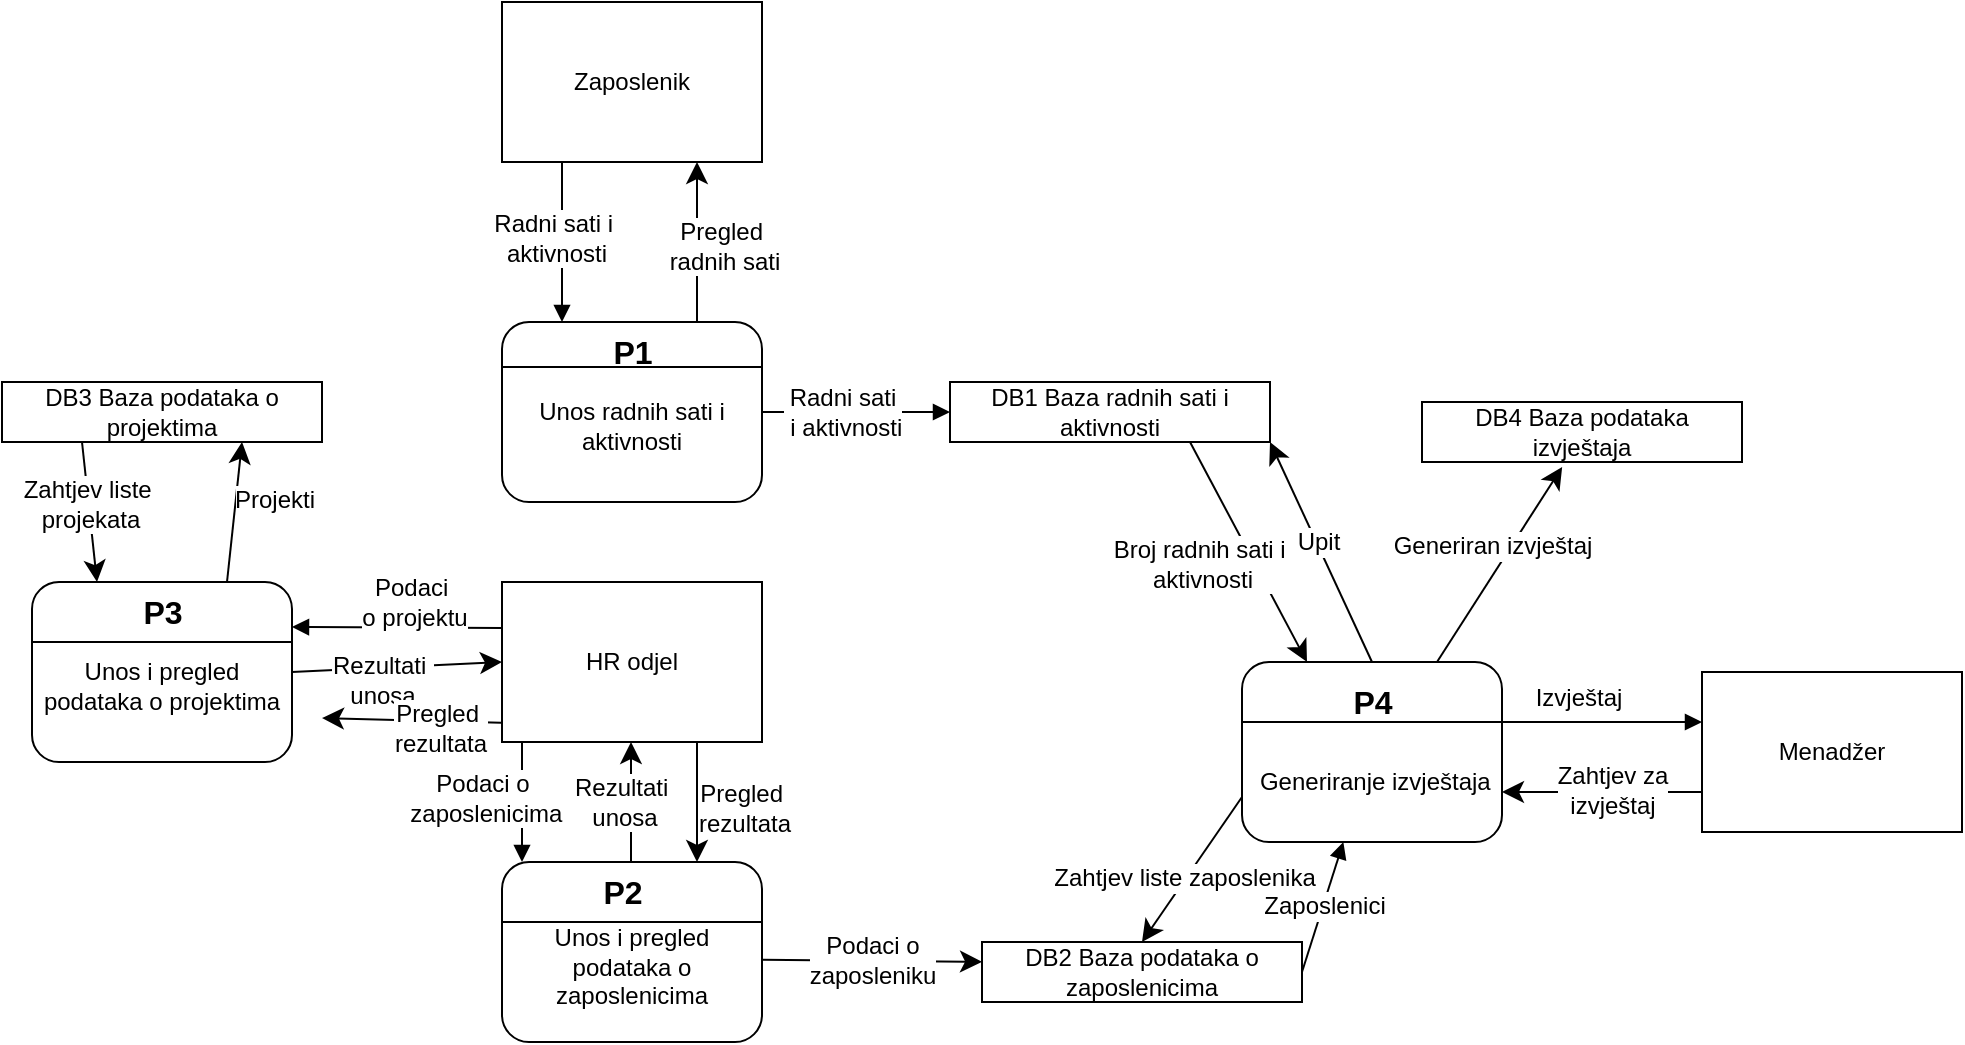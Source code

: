 <mxfile version="24.6.2" type="device">
  <diagram name="Page-1" id="miL9ahDKP_SdMZ3NeT0o">
    <mxGraphModel dx="556" dy="476" grid="1" gridSize="10" guides="1" tooltips="1" connect="1" arrows="1" fold="1" page="1" pageScale="1" pageWidth="1169" pageHeight="827" math="0" shadow="0">
      <root>
        <mxCell id="0" />
        <mxCell id="1" parent="0" />
        <mxCell id="2" value="Zaposlenik" style="rounded=0;whiteSpace=wrap;html=1;" parent="1" vertex="1">
          <mxGeometry x="400" y="80" width="130" height="80" as="geometry" />
        </mxCell>
        <mxCell id="6T_XoxqwyEMNl90P7o1k-63" style="edgeStyle=none;curved=1;rounded=0;orthogonalLoop=1;jettySize=auto;html=1;exitX=0.75;exitY=0;exitDx=0;exitDy=0;entryX=0.75;entryY=1;entryDx=0;entryDy=0;fontSize=12;startSize=8;endSize=8;" parent="1" source="3" target="2" edge="1">
          <mxGeometry relative="1" as="geometry" />
        </mxCell>
        <mxCell id="6T_XoxqwyEMNl90P7o1k-83" value="Pregled&amp;nbsp;&lt;div&gt;radnih sati&lt;/div&gt;" style="edgeLabel;html=1;align=center;verticalAlign=middle;resizable=0;points=[];fontSize=12;" parent="6T_XoxqwyEMNl90P7o1k-63" vertex="1" connectable="0">
          <mxGeometry x="-0.05" y="1" relative="1" as="geometry">
            <mxPoint x="14" as="offset" />
          </mxGeometry>
        </mxCell>
        <mxCell id="3" value="&lt;div&gt;&lt;br&gt;&lt;/div&gt;Unos radnih sati i aktivnosti" style="rounded=1;whiteSpace=wrap;html=1;" parent="1" vertex="1">
          <mxGeometry x="400" y="240" width="130" height="90" as="geometry" />
        </mxCell>
        <mxCell id="6T_XoxqwyEMNl90P7o1k-79" style="edgeStyle=none;curved=1;rounded=0;orthogonalLoop=1;jettySize=auto;html=1;exitX=0.75;exitY=1;exitDx=0;exitDy=0;entryX=0.25;entryY=0;entryDx=0;entryDy=0;fontSize=12;startSize=8;endSize=8;" parent="1" source="4" target="10" edge="1">
          <mxGeometry relative="1" as="geometry" />
        </mxCell>
        <mxCell id="6T_XoxqwyEMNl90P7o1k-81" value="Broj radnih sati i&amp;nbsp;&lt;div&gt;aktivnosti&lt;/div&gt;" style="edgeLabel;html=1;align=center;verticalAlign=middle;resizable=0;points=[];fontSize=12;" parent="6T_XoxqwyEMNl90P7o1k-79" vertex="1" connectable="0">
          <mxGeometry x="0.079" y="-4" relative="1" as="geometry">
            <mxPoint x="-22" as="offset" />
          </mxGeometry>
        </mxCell>
        <mxCell id="4" value="DB1 Baza radnih sati i aktivnosti" style="rounded=0;whiteSpace=wrap;html=1;" parent="1" vertex="1">
          <mxGeometry x="624" y="270" width="160" height="30" as="geometry" />
        </mxCell>
        <mxCell id="6T_XoxqwyEMNl90P7o1k-60" value="&lt;div&gt;Podaci o &lt;br&gt;zaposleniku&lt;/div&gt;" style="edgeStyle=none;curved=1;rounded=0;orthogonalLoop=1;jettySize=auto;html=1;entryX=0;entryY=0.33;entryDx=0;entryDy=0;fontSize=12;startSize=8;endSize=8;exitX=1.002;exitY=0.543;exitDx=0;exitDy=0;exitPerimeter=0;entryPerimeter=0;" parent="1" source="8" target="6T_XoxqwyEMNl90P7o1k-58" edge="1">
          <mxGeometry relative="1" as="geometry" />
        </mxCell>
        <mxCell id="6T_XoxqwyEMNl90P7o1k-64" style="edgeStyle=none;curved=1;rounded=0;orthogonalLoop=1;jettySize=auto;html=1;exitX=0.75;exitY=0;exitDx=0;exitDy=0;entryX=0.75;entryY=1;entryDx=0;entryDy=0;fontSize=12;startSize=8;endSize=8;" parent="1" edge="1">
          <mxGeometry relative="1" as="geometry">
            <mxPoint x="464.5" y="510" as="sourcePoint" />
            <mxPoint x="464.5" y="450" as="targetPoint" />
          </mxGeometry>
        </mxCell>
        <mxCell id="6T_XoxqwyEMNl90P7o1k-71" value="Rezultati&amp;nbsp;&lt;div&gt;unosa&lt;/div&gt;" style="edgeLabel;html=1;align=center;verticalAlign=middle;resizable=0;points=[];fontSize=12;" parent="6T_XoxqwyEMNl90P7o1k-64" vertex="1" connectable="0">
          <mxGeometry x="0.028" y="-5" relative="1" as="geometry">
            <mxPoint x="-9" y="1" as="offset" />
          </mxGeometry>
        </mxCell>
        <mxCell id="8" value="&amp;nbsp;&lt;div&gt;Unos i pregled podataka o zaposlenicima&lt;/div&gt;" style="rounded=1;whiteSpace=wrap;html=1;" parent="1" vertex="1">
          <mxGeometry x="400" y="510" width="130" height="90" as="geometry" />
        </mxCell>
        <mxCell id="6T_XoxqwyEMNl90P7o1k-78" style="edgeStyle=none;curved=1;rounded=0;orthogonalLoop=1;jettySize=auto;html=1;exitX=0.5;exitY=0;exitDx=0;exitDy=0;entryX=1;entryY=1;entryDx=0;entryDy=0;fontSize=12;startSize=8;endSize=8;" parent="1" source="10" target="4" edge="1">
          <mxGeometry relative="1" as="geometry" />
        </mxCell>
        <mxCell id="6T_XoxqwyEMNl90P7o1k-80" value="Upit" style="edgeLabel;html=1;align=center;verticalAlign=middle;resizable=0;points=[];fontSize=12;" parent="6T_XoxqwyEMNl90P7o1k-78" vertex="1" connectable="0">
          <mxGeometry x="0.09" y="-1" relative="1" as="geometry">
            <mxPoint as="offset" />
          </mxGeometry>
        </mxCell>
        <mxCell id="6T_XoxqwyEMNl90P7o1k-85" style="edgeStyle=none;curved=1;rounded=0;orthogonalLoop=1;jettySize=auto;html=1;exitX=0;exitY=0.75;exitDx=0;exitDy=0;entryX=0.5;entryY=0;entryDx=0;entryDy=0;fontSize=12;startSize=8;endSize=8;" parent="1" source="10" target="6T_XoxqwyEMNl90P7o1k-58" edge="1">
          <mxGeometry relative="1" as="geometry" />
        </mxCell>
        <mxCell id="6T_XoxqwyEMNl90P7o1k-86" value="Zahtjev liste zaposlenika" style="edgeLabel;html=1;align=center;verticalAlign=middle;resizable=0;points=[];fontSize=12;" parent="6T_XoxqwyEMNl90P7o1k-85" vertex="1" connectable="0">
          <mxGeometry x="0.131" y="-1" relative="1" as="geometry">
            <mxPoint as="offset" />
          </mxGeometry>
        </mxCell>
        <mxCell id="10" value="&lt;div&gt;&lt;br&gt;&lt;/div&gt;&lt;div&gt;&lt;br&gt;&lt;/div&gt;&amp;nbsp;Generiranje i&lt;span style=&quot;background-color: initial;&quot;&gt;zvještaja&lt;/span&gt;" style="rounded=1;whiteSpace=wrap;html=1;" parent="1" vertex="1">
          <mxGeometry x="770" y="410" width="130" height="90" as="geometry" />
        </mxCell>
        <mxCell id="12" value="Menadžer" style="rounded=0;whiteSpace=wrap;html=1;" parent="1" vertex="1">
          <mxGeometry x="1000" y="415" width="130" height="80" as="geometry" />
        </mxCell>
        <mxCell id="13" value="" style="endArrow=block;endFill=1;" parent="1" edge="1">
          <mxGeometry relative="1" as="geometry">
            <mxPoint x="430" y="160" as="sourcePoint" />
            <mxPoint x="430" y="240" as="targetPoint" />
          </mxGeometry>
        </mxCell>
        <mxCell id="6T_XoxqwyEMNl90P7o1k-82" value="Radni sati i&amp;nbsp;&lt;div&gt;aktivnosti&lt;/div&gt;" style="edgeLabel;html=1;align=center;verticalAlign=middle;resizable=0;points=[];fontSize=12;" parent="13" vertex="1" connectable="0">
          <mxGeometry x="-0.05" y="-3" relative="1" as="geometry">
            <mxPoint as="offset" />
          </mxGeometry>
        </mxCell>
        <mxCell id="14" value="" style="endArrow=block;endFill=1;" parent="1" source="3" target="4" edge="1">
          <mxGeometry relative="1" as="geometry" />
        </mxCell>
        <mxCell id="6T_XoxqwyEMNl90P7o1k-74" value="Radni sati&lt;div&gt;&amp;nbsp;i aktivnosti&lt;/div&gt;" style="edgeLabel;html=1;align=center;verticalAlign=middle;resizable=0;points=[];fontSize=12;" parent="14" vertex="1" connectable="0">
          <mxGeometry x="-0.408" y="1" relative="1" as="geometry">
            <mxPoint x="12" y="1" as="offset" />
          </mxGeometry>
        </mxCell>
        <mxCell id="17" value="" style="endArrow=block;endFill=1;exitX=0.5;exitY=1;exitDx=0;exitDy=0;" parent="1" edge="1">
          <mxGeometry relative="1" as="geometry">
            <mxPoint x="410" y="450" as="sourcePoint" />
            <mxPoint x="410" y="510" as="targetPoint" />
          </mxGeometry>
        </mxCell>
        <mxCell id="6T_XoxqwyEMNl90P7o1k-75" value="Podaci o&lt;div&gt;&amp;nbsp;zaposlenicima&lt;/div&gt;" style="edgeLabel;html=1;align=center;verticalAlign=middle;resizable=0;points=[];fontSize=12;" parent="17" vertex="1" connectable="0">
          <mxGeometry x="-0.067" y="-2" relative="1" as="geometry">
            <mxPoint x="-18" as="offset" />
          </mxGeometry>
        </mxCell>
        <mxCell id="19" value="" style="endArrow=block;endFill=1;exitX=1;exitY=0.5;exitDx=0;exitDy=0;" parent="1" source="6T_XoxqwyEMNl90P7o1k-58" target="10" edge="1">
          <mxGeometry relative="1" as="geometry">
            <mxPoint x="780" y="529.655" as="sourcePoint" />
          </mxGeometry>
        </mxCell>
        <mxCell id="6T_XoxqwyEMNl90P7o1k-84" value="Zaposlenici" style="edgeLabel;html=1;align=center;verticalAlign=middle;resizable=0;points=[];fontSize=12;" parent="19" vertex="1" connectable="0">
          <mxGeometry x="-0.26" y="-4" relative="1" as="geometry">
            <mxPoint x="-1" y="-11" as="offset" />
          </mxGeometry>
        </mxCell>
        <mxCell id="20" value="" style="endArrow=block;endFill=1;entryX=0;entryY=0.5;entryDx=0;entryDy=0;" parent="1" edge="1">
          <mxGeometry relative="1" as="geometry">
            <mxPoint x="900" y="440.0" as="sourcePoint" />
            <mxPoint x="1000" y="440.0" as="targetPoint" />
          </mxGeometry>
        </mxCell>
        <mxCell id="6T_XoxqwyEMNl90P7o1k-76" style="edgeStyle=none;curved=1;rounded=0;orthogonalLoop=1;jettySize=auto;html=1;exitX=0.75;exitY=1;exitDx=0;exitDy=0;entryX=0.75;entryY=0;entryDx=0;entryDy=0;fontSize=12;startSize=8;endSize=8;" parent="1" source="6T_XoxqwyEMNl90P7o1k-57" target="8" edge="1">
          <mxGeometry relative="1" as="geometry" />
        </mxCell>
        <mxCell id="6T_XoxqwyEMNl90P7o1k-77" value="Pregled&amp;nbsp;&lt;div&gt;rezultata&lt;/div&gt;" style="edgeLabel;html=1;align=center;verticalAlign=middle;resizable=0;points=[];fontSize=12;" parent="6T_XoxqwyEMNl90P7o1k-76" vertex="1" connectable="0">
          <mxGeometry x="0.1" y="4" relative="1" as="geometry">
            <mxPoint x="19" as="offset" />
          </mxGeometry>
        </mxCell>
        <mxCell id="6T_XoxqwyEMNl90P7o1k-57" value="HR odjel" style="rounded=0;whiteSpace=wrap;html=1;" parent="1" vertex="1">
          <mxGeometry x="400" y="370" width="130" height="80" as="geometry" />
        </mxCell>
        <mxCell id="6T_XoxqwyEMNl90P7o1k-58" value="DB2 Baza podataka o zaposlenicima" style="rounded=0;whiteSpace=wrap;html=1;" parent="1" vertex="1">
          <mxGeometry x="640" y="550" width="160" height="30" as="geometry" />
        </mxCell>
        <mxCell id="6T_XoxqwyEMNl90P7o1k-65" style="edgeStyle=none;curved=1;rounded=0;orthogonalLoop=1;jettySize=auto;html=1;exitX=0;exitY=0.75;exitDx=0;exitDy=0;fontSize=12;startSize=8;endSize=8;" parent="1" source="12" edge="1">
          <mxGeometry relative="1" as="geometry">
            <mxPoint x="900" y="475" as="targetPoint" />
          </mxGeometry>
        </mxCell>
        <mxCell id="6T_XoxqwyEMNl90P7o1k-98" value="Zahtjev za&lt;br&gt;izvještaj" style="edgeLabel;html=1;align=center;verticalAlign=middle;resizable=0;points=[];fontSize=12;" parent="6T_XoxqwyEMNl90P7o1k-65" vertex="1" connectable="0">
          <mxGeometry x="-0.1" y="-1" relative="1" as="geometry">
            <mxPoint as="offset" />
          </mxGeometry>
        </mxCell>
        <mxCell id="6T_XoxqwyEMNl90P7o1k-87" value="" style="endArrow=none;html=1;rounded=0;fontSize=12;startSize=8;endSize=8;curved=1;exitX=0;exitY=0.25;exitDx=0;exitDy=0;entryX=1;entryY=0.25;entryDx=0;entryDy=0;" parent="1" source="3" target="3" edge="1">
          <mxGeometry width="50" height="50" relative="1" as="geometry">
            <mxPoint x="750" y="350" as="sourcePoint" />
            <mxPoint x="800" y="300" as="targetPoint" />
          </mxGeometry>
        </mxCell>
        <mxCell id="6T_XoxqwyEMNl90P7o1k-89" value="" style="endArrow=none;html=1;rounded=0;fontSize=12;startSize=8;endSize=8;curved=1;exitX=0;exitY=0.25;exitDx=0;exitDy=0;entryX=1;entryY=0.25;entryDx=0;entryDy=0;" parent="1" edge="1">
          <mxGeometry width="50" height="50" relative="1" as="geometry">
            <mxPoint x="400" y="540" as="sourcePoint" />
            <mxPoint x="530" y="540" as="targetPoint" />
          </mxGeometry>
        </mxCell>
        <mxCell id="6T_XoxqwyEMNl90P7o1k-90" value="" style="endArrow=none;html=1;rounded=0;fontSize=12;startSize=8;endSize=8;curved=1;exitX=0;exitY=0.25;exitDx=0;exitDy=0;entryX=1;entryY=0.25;entryDx=0;entryDy=0;" parent="1" edge="1">
          <mxGeometry width="50" height="50" relative="1" as="geometry">
            <mxPoint x="770" y="440" as="sourcePoint" />
            <mxPoint x="900" y="440" as="targetPoint" />
          </mxGeometry>
        </mxCell>
        <mxCell id="6T_XoxqwyEMNl90P7o1k-91" value="&lt;b&gt;P1&lt;/b&gt;" style="text;html=1;align=center;verticalAlign=middle;resizable=0;points=[];autosize=1;strokeColor=none;fillColor=none;fontSize=16;" parent="1" vertex="1">
          <mxGeometry x="445" y="240" width="40" height="30" as="geometry" />
        </mxCell>
        <mxCell id="6T_XoxqwyEMNl90P7o1k-92" value="&lt;b&gt;P2&lt;/b&gt;" style="text;html=1;align=center;verticalAlign=middle;resizable=0;points=[];autosize=1;strokeColor=none;fillColor=none;fontSize=16;" parent="1" vertex="1">
          <mxGeometry x="440" y="510" width="40" height="30" as="geometry" />
        </mxCell>
        <mxCell id="6T_XoxqwyEMNl90P7o1k-93" value="&lt;b&gt;P4&lt;/b&gt;" style="text;html=1;align=center;verticalAlign=middle;resizable=0;points=[];autosize=1;strokeColor=none;fillColor=none;fontSize=16;" parent="1" vertex="1">
          <mxGeometry x="815" y="415" width="40" height="30" as="geometry" />
        </mxCell>
        <mxCell id="6T_XoxqwyEMNl90P7o1k-94" value="DB4 Baza podataka izvještaja" style="rounded=0;whiteSpace=wrap;html=1;" parent="1" vertex="1">
          <mxGeometry x="860" y="280" width="160" height="30" as="geometry" />
        </mxCell>
        <mxCell id="6T_XoxqwyEMNl90P7o1k-95" style="edgeStyle=none;curved=1;rounded=0;orthogonalLoop=1;jettySize=auto;html=1;exitX=0.75;exitY=0;exitDx=0;exitDy=0;entryX=0.438;entryY=1.083;entryDx=0;entryDy=0;entryPerimeter=0;fontSize=12;startSize=8;endSize=8;" parent="1" source="10" target="6T_XoxqwyEMNl90P7o1k-94" edge="1">
          <mxGeometry relative="1" as="geometry" />
        </mxCell>
        <mxCell id="6T_XoxqwyEMNl90P7o1k-96" value="Generiran izvještaj" style="edgeLabel;html=1;align=center;verticalAlign=middle;resizable=0;points=[];fontSize=12;" parent="6T_XoxqwyEMNl90P7o1k-95" vertex="1" connectable="0">
          <mxGeometry x="0.092" y="8" relative="1" as="geometry">
            <mxPoint as="offset" />
          </mxGeometry>
        </mxCell>
        <mxCell id="6T_XoxqwyEMNl90P7o1k-97" value="Izvještaj" style="edgeLabel;html=1;align=center;verticalAlign=middle;resizable=0;points=[];fontSize=12;" parent="1" vertex="1" connectable="0">
          <mxGeometry x="929.999" y="379.997" as="geometry">
            <mxPoint x="8" y="48" as="offset" />
          </mxGeometry>
        </mxCell>
        <mxCell id="ofJV5FoJ1ODPwUBLiDk7-20" style="edgeStyle=none;curved=1;rounded=0;orthogonalLoop=1;jettySize=auto;html=1;exitX=1;exitY=0.5;exitDx=0;exitDy=0;fontSize=12;startSize=8;endSize=8;entryX=0;entryY=0.5;entryDx=0;entryDy=0;" parent="1" source="ofJV5FoJ1ODPwUBLiDk7-22" target="6T_XoxqwyEMNl90P7o1k-57" edge="1">
          <mxGeometry relative="1" as="geometry">
            <mxPoint x="274.5" y="370" as="sourcePoint" />
            <mxPoint x="275" y="310" as="targetPoint" />
          </mxGeometry>
        </mxCell>
        <mxCell id="ofJV5FoJ1ODPwUBLiDk7-21" value="Rezultati&amp;nbsp;&lt;div&gt;unosa&lt;/div&gt;" style="edgeLabel;html=1;align=center;verticalAlign=middle;resizable=0;points=[];fontSize=12;" parent="ofJV5FoJ1ODPwUBLiDk7-20" vertex="1" connectable="0">
          <mxGeometry x="0.028" y="-5" relative="1" as="geometry">
            <mxPoint x="-9" y="1" as="offset" />
          </mxGeometry>
        </mxCell>
        <mxCell id="ofJV5FoJ1ODPwUBLiDk7-22" value="&amp;nbsp;&lt;div&gt;Unos i pregled podataka o projektima&lt;/div&gt;" style="rounded=1;whiteSpace=wrap;html=1;" parent="1" vertex="1">
          <mxGeometry x="165" y="370" width="130" height="90" as="geometry" />
        </mxCell>
        <mxCell id="ofJV5FoJ1ODPwUBLiDk7-23" value="" style="endArrow=block;endFill=1;entryX=1;entryY=0.25;entryDx=0;entryDy=0;" parent="1" target="ofJV5FoJ1ODPwUBLiDk7-22" edge="1">
          <mxGeometry relative="1" as="geometry">
            <mxPoint x="400" y="393" as="sourcePoint" />
            <mxPoint x="220" y="370" as="targetPoint" />
          </mxGeometry>
        </mxCell>
        <mxCell id="ofJV5FoJ1ODPwUBLiDk7-29" value="Podaci&amp;nbsp;&lt;div&gt;o projektu&lt;/div&gt;" style="edgeLabel;html=1;align=center;verticalAlign=middle;resizable=0;points=[];fontSize=12;" parent="ofJV5FoJ1ODPwUBLiDk7-23" vertex="1" connectable="0">
          <mxGeometry x="-0.154" relative="1" as="geometry">
            <mxPoint y="-13" as="offset" />
          </mxGeometry>
        </mxCell>
        <mxCell id="ofJV5FoJ1ODPwUBLiDk7-25" style="edgeStyle=none;curved=1;rounded=0;orthogonalLoop=1;jettySize=auto;html=1;exitX=-0.003;exitY=0.879;exitDx=0;exitDy=0;fontSize=12;startSize=8;endSize=8;exitPerimeter=0;" parent="1" source="6T_XoxqwyEMNl90P7o1k-57" edge="1">
          <mxGeometry relative="1" as="geometry">
            <mxPoint x="308" y="310" as="sourcePoint" />
            <mxPoint x="310" y="438" as="targetPoint" />
          </mxGeometry>
        </mxCell>
        <mxCell id="ofJV5FoJ1ODPwUBLiDk7-26" value="Pregled&amp;nbsp;&lt;div&gt;rezultata&lt;/div&gt;" style="edgeLabel;html=1;align=center;verticalAlign=middle;resizable=0;points=[];fontSize=12;" parent="ofJV5FoJ1ODPwUBLiDk7-25" vertex="1" connectable="0">
          <mxGeometry x="0.1" y="4" relative="1" as="geometry">
            <mxPoint x="19" as="offset" />
          </mxGeometry>
        </mxCell>
        <mxCell id="ofJV5FoJ1ODPwUBLiDk7-27" value="" style="endArrow=none;html=1;rounded=0;fontSize=12;startSize=8;endSize=8;curved=1;exitX=0;exitY=0.25;exitDx=0;exitDy=0;entryX=1;entryY=0.25;entryDx=0;entryDy=0;" parent="1" edge="1">
          <mxGeometry width="50" height="50" relative="1" as="geometry">
            <mxPoint x="165" y="400" as="sourcePoint" />
            <mxPoint x="295" y="400" as="targetPoint" />
          </mxGeometry>
        </mxCell>
        <mxCell id="ofJV5FoJ1ODPwUBLiDk7-33" value="" style="edgeStyle=none;curved=1;rounded=0;orthogonalLoop=1;jettySize=auto;html=1;fontSize=12;startSize=8;endSize=8;entryX=0.75;entryY=1;entryDx=0;entryDy=0;exitX=0.75;exitY=0;exitDx=0;exitDy=0;" parent="1" source="ofJV5FoJ1ODPwUBLiDk7-22" target="ofJV5FoJ1ODPwUBLiDk7-31" edge="1">
          <mxGeometry relative="1" as="geometry">
            <mxPoint x="245" y="300" as="targetPoint" />
          </mxGeometry>
        </mxCell>
        <mxCell id="ofJV5FoJ1ODPwUBLiDk7-34" value="Projekti" style="edgeLabel;html=1;align=center;verticalAlign=middle;resizable=0;points=[];fontSize=12;" parent="ofJV5FoJ1ODPwUBLiDk7-33" vertex="1" connectable="0">
          <mxGeometry x="-0.152" y="1" relative="1" as="geometry">
            <mxPoint x="21" y="-11" as="offset" />
          </mxGeometry>
        </mxCell>
        <mxCell id="ofJV5FoJ1ODPwUBLiDk7-28" value="&lt;b&gt;P3&lt;/b&gt;" style="text;html=1;align=center;verticalAlign=middle;resizable=0;points=[];autosize=1;strokeColor=none;fillColor=none;fontSize=16;" parent="1" vertex="1">
          <mxGeometry x="210" y="370" width="40" height="30" as="geometry" />
        </mxCell>
        <mxCell id="ofJV5FoJ1ODPwUBLiDk7-32" style="edgeStyle=none;curved=1;rounded=0;orthogonalLoop=1;jettySize=auto;html=1;exitX=0.25;exitY=1;exitDx=0;exitDy=0;entryX=0.25;entryY=0;entryDx=0;entryDy=0;fontSize=12;startSize=8;endSize=8;" parent="1" source="ofJV5FoJ1ODPwUBLiDk7-31" target="ofJV5FoJ1ODPwUBLiDk7-22" edge="1">
          <mxGeometry relative="1" as="geometry" />
        </mxCell>
        <mxCell id="ofJV5FoJ1ODPwUBLiDk7-35" value="Zahtjev liste&amp;nbsp;&lt;div&gt;projekata&lt;/div&gt;" style="edgeLabel;html=1;align=center;verticalAlign=middle;resizable=0;points=[];fontSize=12;" parent="ofJV5FoJ1ODPwUBLiDk7-32" vertex="1" connectable="0">
          <mxGeometry x="-0.154" y="1" relative="1" as="geometry">
            <mxPoint y="1" as="offset" />
          </mxGeometry>
        </mxCell>
        <mxCell id="ofJV5FoJ1ODPwUBLiDk7-31" value="DB3 Baza podataka o projektima" style="rounded=0;whiteSpace=wrap;html=1;" parent="1" vertex="1">
          <mxGeometry x="150" y="270" width="160" height="30" as="geometry" />
        </mxCell>
      </root>
    </mxGraphModel>
  </diagram>
</mxfile>
